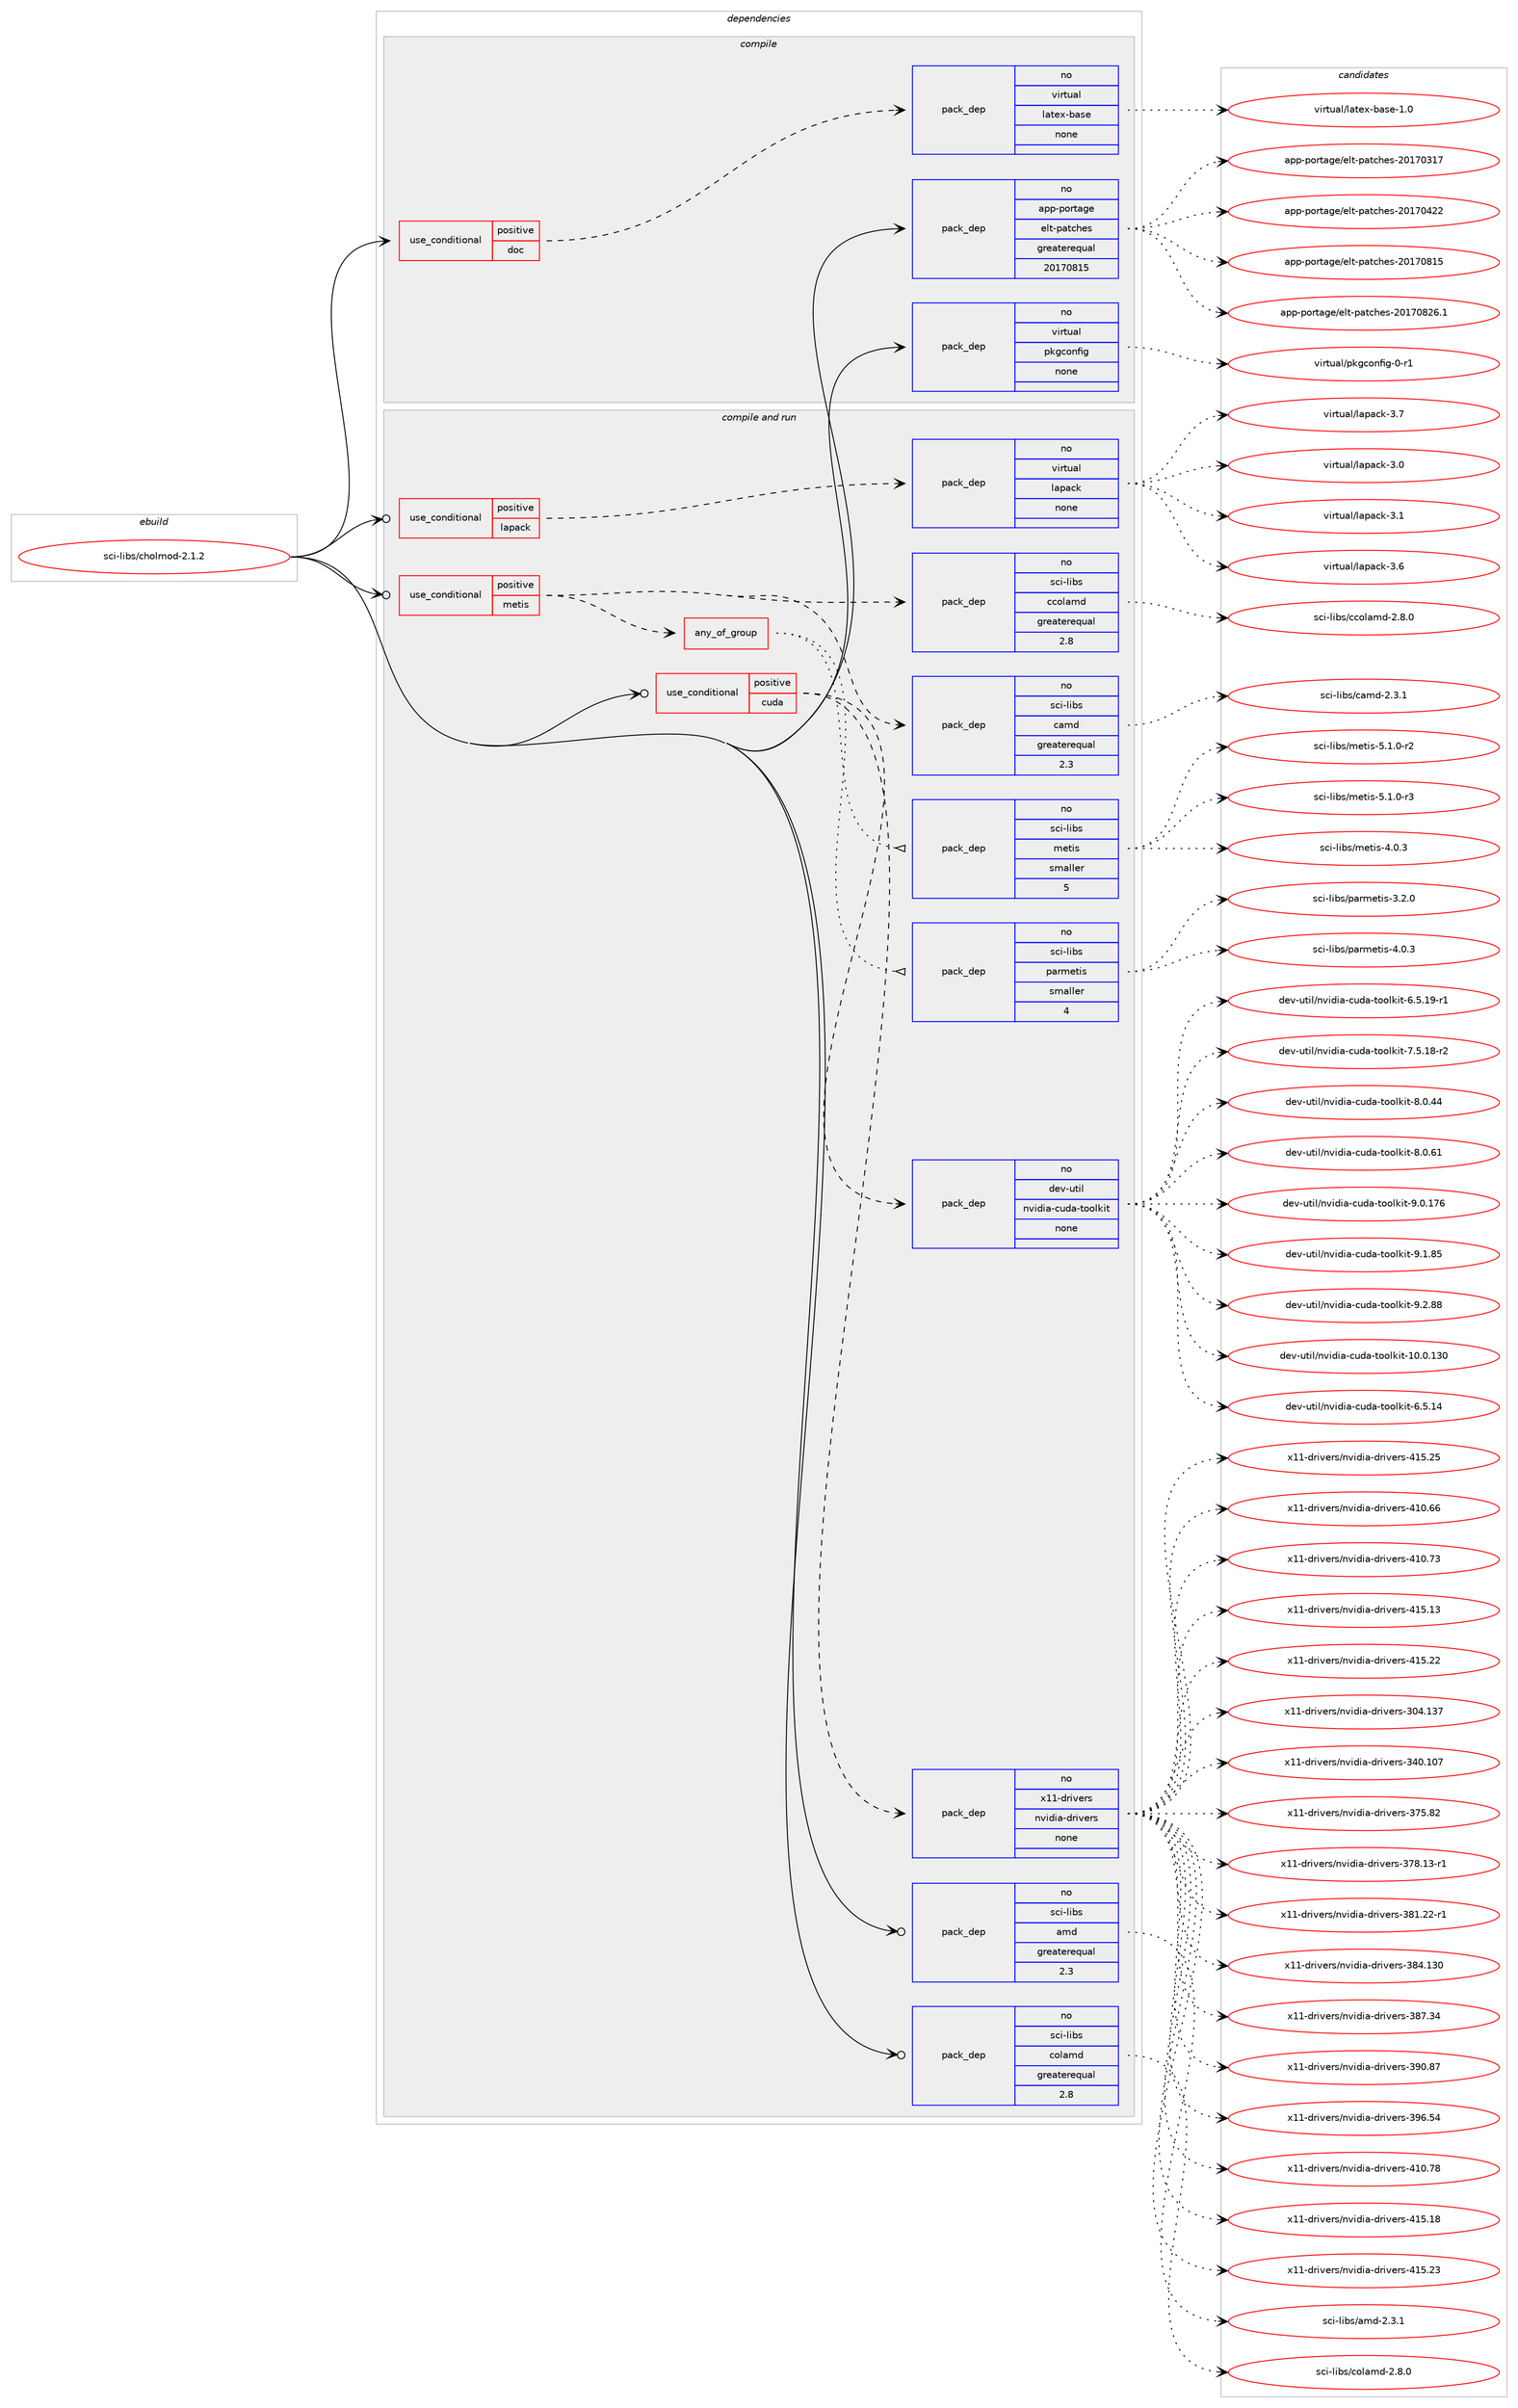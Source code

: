 digraph prolog {

# *************
# Graph options
# *************

newrank=true;
concentrate=true;
compound=true;
graph [rankdir=LR,fontname=Helvetica,fontsize=10,ranksep=1.5];#, ranksep=2.5, nodesep=0.2];
edge  [arrowhead=vee];
node  [fontname=Helvetica,fontsize=10];

# **********
# The ebuild
# **********

subgraph cluster_leftcol {
color=gray;
rank=same;
label=<<i>ebuild</i>>;
id [label="sci-libs/cholmod-2.1.2", color=red, width=4, href="../sci-libs/cholmod-2.1.2.svg"];
}

# ****************
# The dependencies
# ****************

subgraph cluster_midcol {
color=gray;
label=<<i>dependencies</i>>;
subgraph cluster_compile {
fillcolor="#eeeeee";
style=filled;
label=<<i>compile</i>>;
subgraph cond1338 {
dependency6641 [label=<<TABLE BORDER="0" CELLBORDER="1" CELLSPACING="0" CELLPADDING="4"><TR><TD ROWSPAN="3" CELLPADDING="10">use_conditional</TD></TR><TR><TD>positive</TD></TR><TR><TD>doc</TD></TR></TABLE>>, shape=none, color=red];
subgraph pack5139 {
dependency6642 [label=<<TABLE BORDER="0" CELLBORDER="1" CELLSPACING="0" CELLPADDING="4" WIDTH="220"><TR><TD ROWSPAN="6" CELLPADDING="30">pack_dep</TD></TR><TR><TD WIDTH="110">no</TD></TR><TR><TD>virtual</TD></TR><TR><TD>latex-base</TD></TR><TR><TD>none</TD></TR><TR><TD></TD></TR></TABLE>>, shape=none, color=blue];
}
dependency6641:e -> dependency6642:w [weight=20,style="dashed",arrowhead="vee"];
}
id:e -> dependency6641:w [weight=20,style="solid",arrowhead="vee"];
subgraph pack5140 {
dependency6643 [label=<<TABLE BORDER="0" CELLBORDER="1" CELLSPACING="0" CELLPADDING="4" WIDTH="220"><TR><TD ROWSPAN="6" CELLPADDING="30">pack_dep</TD></TR><TR><TD WIDTH="110">no</TD></TR><TR><TD>app-portage</TD></TR><TR><TD>elt-patches</TD></TR><TR><TD>greaterequal</TD></TR><TR><TD>20170815</TD></TR></TABLE>>, shape=none, color=blue];
}
id:e -> dependency6643:w [weight=20,style="solid",arrowhead="vee"];
subgraph pack5141 {
dependency6644 [label=<<TABLE BORDER="0" CELLBORDER="1" CELLSPACING="0" CELLPADDING="4" WIDTH="220"><TR><TD ROWSPAN="6" CELLPADDING="30">pack_dep</TD></TR><TR><TD WIDTH="110">no</TD></TR><TR><TD>virtual</TD></TR><TR><TD>pkgconfig</TD></TR><TR><TD>none</TD></TR><TR><TD></TD></TR></TABLE>>, shape=none, color=blue];
}
id:e -> dependency6644:w [weight=20,style="solid",arrowhead="vee"];
}
subgraph cluster_compileandrun {
fillcolor="#eeeeee";
style=filled;
label=<<i>compile and run</i>>;
subgraph cond1339 {
dependency6645 [label=<<TABLE BORDER="0" CELLBORDER="1" CELLSPACING="0" CELLPADDING="4"><TR><TD ROWSPAN="3" CELLPADDING="10">use_conditional</TD></TR><TR><TD>positive</TD></TR><TR><TD>cuda</TD></TR></TABLE>>, shape=none, color=red];
subgraph pack5142 {
dependency6646 [label=<<TABLE BORDER="0" CELLBORDER="1" CELLSPACING="0" CELLPADDING="4" WIDTH="220"><TR><TD ROWSPAN="6" CELLPADDING="30">pack_dep</TD></TR><TR><TD WIDTH="110">no</TD></TR><TR><TD>x11-drivers</TD></TR><TR><TD>nvidia-drivers</TD></TR><TR><TD>none</TD></TR><TR><TD></TD></TR></TABLE>>, shape=none, color=blue];
}
dependency6645:e -> dependency6646:w [weight=20,style="dashed",arrowhead="vee"];
subgraph pack5143 {
dependency6647 [label=<<TABLE BORDER="0" CELLBORDER="1" CELLSPACING="0" CELLPADDING="4" WIDTH="220"><TR><TD ROWSPAN="6" CELLPADDING="30">pack_dep</TD></TR><TR><TD WIDTH="110">no</TD></TR><TR><TD>dev-util</TD></TR><TR><TD>nvidia-cuda-toolkit</TD></TR><TR><TD>none</TD></TR><TR><TD></TD></TR></TABLE>>, shape=none, color=blue];
}
dependency6645:e -> dependency6647:w [weight=20,style="dashed",arrowhead="vee"];
}
id:e -> dependency6645:w [weight=20,style="solid",arrowhead="odotvee"];
subgraph cond1340 {
dependency6648 [label=<<TABLE BORDER="0" CELLBORDER="1" CELLSPACING="0" CELLPADDING="4"><TR><TD ROWSPAN="3" CELLPADDING="10">use_conditional</TD></TR><TR><TD>positive</TD></TR><TR><TD>lapack</TD></TR></TABLE>>, shape=none, color=red];
subgraph pack5144 {
dependency6649 [label=<<TABLE BORDER="0" CELLBORDER="1" CELLSPACING="0" CELLPADDING="4" WIDTH="220"><TR><TD ROWSPAN="6" CELLPADDING="30">pack_dep</TD></TR><TR><TD WIDTH="110">no</TD></TR><TR><TD>virtual</TD></TR><TR><TD>lapack</TD></TR><TR><TD>none</TD></TR><TR><TD></TD></TR></TABLE>>, shape=none, color=blue];
}
dependency6648:e -> dependency6649:w [weight=20,style="dashed",arrowhead="vee"];
}
id:e -> dependency6648:w [weight=20,style="solid",arrowhead="odotvee"];
subgraph cond1341 {
dependency6650 [label=<<TABLE BORDER="0" CELLBORDER="1" CELLSPACING="0" CELLPADDING="4"><TR><TD ROWSPAN="3" CELLPADDING="10">use_conditional</TD></TR><TR><TD>positive</TD></TR><TR><TD>metis</TD></TR></TABLE>>, shape=none, color=red];
subgraph pack5145 {
dependency6651 [label=<<TABLE BORDER="0" CELLBORDER="1" CELLSPACING="0" CELLPADDING="4" WIDTH="220"><TR><TD ROWSPAN="6" CELLPADDING="30">pack_dep</TD></TR><TR><TD WIDTH="110">no</TD></TR><TR><TD>sci-libs</TD></TR><TR><TD>camd</TD></TR><TR><TD>greaterequal</TD></TR><TR><TD>2.3</TD></TR></TABLE>>, shape=none, color=blue];
}
dependency6650:e -> dependency6651:w [weight=20,style="dashed",arrowhead="vee"];
subgraph pack5146 {
dependency6652 [label=<<TABLE BORDER="0" CELLBORDER="1" CELLSPACING="0" CELLPADDING="4" WIDTH="220"><TR><TD ROWSPAN="6" CELLPADDING="30">pack_dep</TD></TR><TR><TD WIDTH="110">no</TD></TR><TR><TD>sci-libs</TD></TR><TR><TD>ccolamd</TD></TR><TR><TD>greaterequal</TD></TR><TR><TD>2.8</TD></TR></TABLE>>, shape=none, color=blue];
}
dependency6650:e -> dependency6652:w [weight=20,style="dashed",arrowhead="vee"];
subgraph any158 {
dependency6653 [label=<<TABLE BORDER="0" CELLBORDER="1" CELLSPACING="0" CELLPADDING="4"><TR><TD CELLPADDING="10">any_of_group</TD></TR></TABLE>>, shape=none, color=red];subgraph pack5147 {
dependency6654 [label=<<TABLE BORDER="0" CELLBORDER="1" CELLSPACING="0" CELLPADDING="4" WIDTH="220"><TR><TD ROWSPAN="6" CELLPADDING="30">pack_dep</TD></TR><TR><TD WIDTH="110">no</TD></TR><TR><TD>sci-libs</TD></TR><TR><TD>metis</TD></TR><TR><TD>smaller</TD></TR><TR><TD>5</TD></TR></TABLE>>, shape=none, color=blue];
}
dependency6653:e -> dependency6654:w [weight=20,style="dotted",arrowhead="oinv"];
subgraph pack5148 {
dependency6655 [label=<<TABLE BORDER="0" CELLBORDER="1" CELLSPACING="0" CELLPADDING="4" WIDTH="220"><TR><TD ROWSPAN="6" CELLPADDING="30">pack_dep</TD></TR><TR><TD WIDTH="110">no</TD></TR><TR><TD>sci-libs</TD></TR><TR><TD>parmetis</TD></TR><TR><TD>smaller</TD></TR><TR><TD>4</TD></TR></TABLE>>, shape=none, color=blue];
}
dependency6653:e -> dependency6655:w [weight=20,style="dotted",arrowhead="oinv"];
}
dependency6650:e -> dependency6653:w [weight=20,style="dashed",arrowhead="vee"];
}
id:e -> dependency6650:w [weight=20,style="solid",arrowhead="odotvee"];
subgraph pack5149 {
dependency6656 [label=<<TABLE BORDER="0" CELLBORDER="1" CELLSPACING="0" CELLPADDING="4" WIDTH="220"><TR><TD ROWSPAN="6" CELLPADDING="30">pack_dep</TD></TR><TR><TD WIDTH="110">no</TD></TR><TR><TD>sci-libs</TD></TR><TR><TD>amd</TD></TR><TR><TD>greaterequal</TD></TR><TR><TD>2.3</TD></TR></TABLE>>, shape=none, color=blue];
}
id:e -> dependency6656:w [weight=20,style="solid",arrowhead="odotvee"];
subgraph pack5150 {
dependency6657 [label=<<TABLE BORDER="0" CELLBORDER="1" CELLSPACING="0" CELLPADDING="4" WIDTH="220"><TR><TD ROWSPAN="6" CELLPADDING="30">pack_dep</TD></TR><TR><TD WIDTH="110">no</TD></TR><TR><TD>sci-libs</TD></TR><TR><TD>colamd</TD></TR><TR><TD>greaterequal</TD></TR><TR><TD>2.8</TD></TR></TABLE>>, shape=none, color=blue];
}
id:e -> dependency6657:w [weight=20,style="solid",arrowhead="odotvee"];
}
subgraph cluster_run {
fillcolor="#eeeeee";
style=filled;
label=<<i>run</i>>;
}
}

# **************
# The candidates
# **************

subgraph cluster_choices {
rank=same;
color=gray;
label=<<i>candidates</i>>;

subgraph choice5139 {
color=black;
nodesep=1;
choice11810511411611797108471089711610112045989711510145494648 [label="virtual/latex-base-1.0", color=red, width=4,href="../virtual/latex-base-1.0.svg"];
dependency6642:e -> choice11810511411611797108471089711610112045989711510145494648:w [style=dotted,weight="100"];
}
subgraph choice5140 {
color=black;
nodesep=1;
choice97112112451121111141169710310147101108116451129711699104101115455048495548514955 [label="app-portage/elt-patches-20170317", color=red, width=4,href="../app-portage/elt-patches-20170317.svg"];
choice97112112451121111141169710310147101108116451129711699104101115455048495548525050 [label="app-portage/elt-patches-20170422", color=red, width=4,href="../app-portage/elt-patches-20170422.svg"];
choice97112112451121111141169710310147101108116451129711699104101115455048495548564953 [label="app-portage/elt-patches-20170815", color=red, width=4,href="../app-portage/elt-patches-20170815.svg"];
choice971121124511211111411697103101471011081164511297116991041011154550484955485650544649 [label="app-portage/elt-patches-20170826.1", color=red, width=4,href="../app-portage/elt-patches-20170826.1.svg"];
dependency6643:e -> choice97112112451121111141169710310147101108116451129711699104101115455048495548514955:w [style=dotted,weight="100"];
dependency6643:e -> choice97112112451121111141169710310147101108116451129711699104101115455048495548525050:w [style=dotted,weight="100"];
dependency6643:e -> choice97112112451121111141169710310147101108116451129711699104101115455048495548564953:w [style=dotted,weight="100"];
dependency6643:e -> choice971121124511211111411697103101471011081164511297116991041011154550484955485650544649:w [style=dotted,weight="100"];
}
subgraph choice5141 {
color=black;
nodesep=1;
choice11810511411611797108471121071039911111010210510345484511449 [label="virtual/pkgconfig-0-r1", color=red, width=4,href="../virtual/pkgconfig-0-r1.svg"];
dependency6644:e -> choice11810511411611797108471121071039911111010210510345484511449:w [style=dotted,weight="100"];
}
subgraph choice5142 {
color=black;
nodesep=1;
choice12049494510011410511810111411547110118105100105974510011410511810111411545524948465454 [label="x11-drivers/nvidia-drivers-410.66", color=red, width=4,href="../x11-drivers/nvidia-drivers-410.66.svg"];
choice12049494510011410511810111411547110118105100105974510011410511810111411545524948465551 [label="x11-drivers/nvidia-drivers-410.73", color=red, width=4,href="../x11-drivers/nvidia-drivers-410.73.svg"];
choice12049494510011410511810111411547110118105100105974510011410511810111411545524953464951 [label="x11-drivers/nvidia-drivers-415.13", color=red, width=4,href="../x11-drivers/nvidia-drivers-415.13.svg"];
choice12049494510011410511810111411547110118105100105974510011410511810111411545524953465050 [label="x11-drivers/nvidia-drivers-415.22", color=red, width=4,href="../x11-drivers/nvidia-drivers-415.22.svg"];
choice1204949451001141051181011141154711011810510010597451001141051181011141154551485246495155 [label="x11-drivers/nvidia-drivers-304.137", color=red, width=4,href="../x11-drivers/nvidia-drivers-304.137.svg"];
choice1204949451001141051181011141154711011810510010597451001141051181011141154551524846494855 [label="x11-drivers/nvidia-drivers-340.107", color=red, width=4,href="../x11-drivers/nvidia-drivers-340.107.svg"];
choice12049494510011410511810111411547110118105100105974510011410511810111411545515553465650 [label="x11-drivers/nvidia-drivers-375.82", color=red, width=4,href="../x11-drivers/nvidia-drivers-375.82.svg"];
choice120494945100114105118101114115471101181051001059745100114105118101114115455155564649514511449 [label="x11-drivers/nvidia-drivers-378.13-r1", color=red, width=4,href="../x11-drivers/nvidia-drivers-378.13-r1.svg"];
choice120494945100114105118101114115471101181051001059745100114105118101114115455156494650504511449 [label="x11-drivers/nvidia-drivers-381.22-r1", color=red, width=4,href="../x11-drivers/nvidia-drivers-381.22-r1.svg"];
choice1204949451001141051181011141154711011810510010597451001141051181011141154551565246495148 [label="x11-drivers/nvidia-drivers-384.130", color=red, width=4,href="../x11-drivers/nvidia-drivers-384.130.svg"];
choice12049494510011410511810111411547110118105100105974510011410511810111411545515655465152 [label="x11-drivers/nvidia-drivers-387.34", color=red, width=4,href="../x11-drivers/nvidia-drivers-387.34.svg"];
choice12049494510011410511810111411547110118105100105974510011410511810111411545515748465655 [label="x11-drivers/nvidia-drivers-390.87", color=red, width=4,href="../x11-drivers/nvidia-drivers-390.87.svg"];
choice12049494510011410511810111411547110118105100105974510011410511810111411545515754465352 [label="x11-drivers/nvidia-drivers-396.54", color=red, width=4,href="../x11-drivers/nvidia-drivers-396.54.svg"];
choice12049494510011410511810111411547110118105100105974510011410511810111411545524948465556 [label="x11-drivers/nvidia-drivers-410.78", color=red, width=4,href="../x11-drivers/nvidia-drivers-410.78.svg"];
choice12049494510011410511810111411547110118105100105974510011410511810111411545524953464956 [label="x11-drivers/nvidia-drivers-415.18", color=red, width=4,href="../x11-drivers/nvidia-drivers-415.18.svg"];
choice12049494510011410511810111411547110118105100105974510011410511810111411545524953465051 [label="x11-drivers/nvidia-drivers-415.23", color=red, width=4,href="../x11-drivers/nvidia-drivers-415.23.svg"];
choice12049494510011410511810111411547110118105100105974510011410511810111411545524953465053 [label="x11-drivers/nvidia-drivers-415.25", color=red, width=4,href="../x11-drivers/nvidia-drivers-415.25.svg"];
dependency6646:e -> choice12049494510011410511810111411547110118105100105974510011410511810111411545524948465454:w [style=dotted,weight="100"];
dependency6646:e -> choice12049494510011410511810111411547110118105100105974510011410511810111411545524948465551:w [style=dotted,weight="100"];
dependency6646:e -> choice12049494510011410511810111411547110118105100105974510011410511810111411545524953464951:w [style=dotted,weight="100"];
dependency6646:e -> choice12049494510011410511810111411547110118105100105974510011410511810111411545524953465050:w [style=dotted,weight="100"];
dependency6646:e -> choice1204949451001141051181011141154711011810510010597451001141051181011141154551485246495155:w [style=dotted,weight="100"];
dependency6646:e -> choice1204949451001141051181011141154711011810510010597451001141051181011141154551524846494855:w [style=dotted,weight="100"];
dependency6646:e -> choice12049494510011410511810111411547110118105100105974510011410511810111411545515553465650:w [style=dotted,weight="100"];
dependency6646:e -> choice120494945100114105118101114115471101181051001059745100114105118101114115455155564649514511449:w [style=dotted,weight="100"];
dependency6646:e -> choice120494945100114105118101114115471101181051001059745100114105118101114115455156494650504511449:w [style=dotted,weight="100"];
dependency6646:e -> choice1204949451001141051181011141154711011810510010597451001141051181011141154551565246495148:w [style=dotted,weight="100"];
dependency6646:e -> choice12049494510011410511810111411547110118105100105974510011410511810111411545515655465152:w [style=dotted,weight="100"];
dependency6646:e -> choice12049494510011410511810111411547110118105100105974510011410511810111411545515748465655:w [style=dotted,weight="100"];
dependency6646:e -> choice12049494510011410511810111411547110118105100105974510011410511810111411545515754465352:w [style=dotted,weight="100"];
dependency6646:e -> choice12049494510011410511810111411547110118105100105974510011410511810111411545524948465556:w [style=dotted,weight="100"];
dependency6646:e -> choice12049494510011410511810111411547110118105100105974510011410511810111411545524953464956:w [style=dotted,weight="100"];
dependency6646:e -> choice12049494510011410511810111411547110118105100105974510011410511810111411545524953465051:w [style=dotted,weight="100"];
dependency6646:e -> choice12049494510011410511810111411547110118105100105974510011410511810111411545524953465053:w [style=dotted,weight="100"];
}
subgraph choice5143 {
color=black;
nodesep=1;
choice10010111845117116105108471101181051001059745991171009745116111111108107105116454948464846495148 [label="dev-util/nvidia-cuda-toolkit-10.0.130", color=red, width=4,href="../dev-util/nvidia-cuda-toolkit-10.0.130.svg"];
choice1001011184511711610510847110118105100105974599117100974511611111110810710511645544653464952 [label="dev-util/nvidia-cuda-toolkit-6.5.14", color=red, width=4,href="../dev-util/nvidia-cuda-toolkit-6.5.14.svg"];
choice10010111845117116105108471101181051001059745991171009745116111111108107105116455446534649574511449 [label="dev-util/nvidia-cuda-toolkit-6.5.19-r1", color=red, width=4,href="../dev-util/nvidia-cuda-toolkit-6.5.19-r1.svg"];
choice10010111845117116105108471101181051001059745991171009745116111111108107105116455546534649564511450 [label="dev-util/nvidia-cuda-toolkit-7.5.18-r2", color=red, width=4,href="../dev-util/nvidia-cuda-toolkit-7.5.18-r2.svg"];
choice1001011184511711610510847110118105100105974599117100974511611111110810710511645564648465252 [label="dev-util/nvidia-cuda-toolkit-8.0.44", color=red, width=4,href="../dev-util/nvidia-cuda-toolkit-8.0.44.svg"];
choice1001011184511711610510847110118105100105974599117100974511611111110810710511645564648465449 [label="dev-util/nvidia-cuda-toolkit-8.0.61", color=red, width=4,href="../dev-util/nvidia-cuda-toolkit-8.0.61.svg"];
choice100101118451171161051084711011810510010597459911710097451161111111081071051164557464846495554 [label="dev-util/nvidia-cuda-toolkit-9.0.176", color=red, width=4,href="../dev-util/nvidia-cuda-toolkit-9.0.176.svg"];
choice1001011184511711610510847110118105100105974599117100974511611111110810710511645574649465653 [label="dev-util/nvidia-cuda-toolkit-9.1.85", color=red, width=4,href="../dev-util/nvidia-cuda-toolkit-9.1.85.svg"];
choice1001011184511711610510847110118105100105974599117100974511611111110810710511645574650465656 [label="dev-util/nvidia-cuda-toolkit-9.2.88", color=red, width=4,href="../dev-util/nvidia-cuda-toolkit-9.2.88.svg"];
dependency6647:e -> choice10010111845117116105108471101181051001059745991171009745116111111108107105116454948464846495148:w [style=dotted,weight="100"];
dependency6647:e -> choice1001011184511711610510847110118105100105974599117100974511611111110810710511645544653464952:w [style=dotted,weight="100"];
dependency6647:e -> choice10010111845117116105108471101181051001059745991171009745116111111108107105116455446534649574511449:w [style=dotted,weight="100"];
dependency6647:e -> choice10010111845117116105108471101181051001059745991171009745116111111108107105116455546534649564511450:w [style=dotted,weight="100"];
dependency6647:e -> choice1001011184511711610510847110118105100105974599117100974511611111110810710511645564648465252:w [style=dotted,weight="100"];
dependency6647:e -> choice1001011184511711610510847110118105100105974599117100974511611111110810710511645564648465449:w [style=dotted,weight="100"];
dependency6647:e -> choice100101118451171161051084711011810510010597459911710097451161111111081071051164557464846495554:w [style=dotted,weight="100"];
dependency6647:e -> choice1001011184511711610510847110118105100105974599117100974511611111110810710511645574649465653:w [style=dotted,weight="100"];
dependency6647:e -> choice1001011184511711610510847110118105100105974599117100974511611111110810710511645574650465656:w [style=dotted,weight="100"];
}
subgraph choice5144 {
color=black;
nodesep=1;
choice118105114116117971084710897112979910745514648 [label="virtual/lapack-3.0", color=red, width=4,href="../virtual/lapack-3.0.svg"];
choice118105114116117971084710897112979910745514649 [label="virtual/lapack-3.1", color=red, width=4,href="../virtual/lapack-3.1.svg"];
choice118105114116117971084710897112979910745514654 [label="virtual/lapack-3.6", color=red, width=4,href="../virtual/lapack-3.6.svg"];
choice118105114116117971084710897112979910745514655 [label="virtual/lapack-3.7", color=red, width=4,href="../virtual/lapack-3.7.svg"];
dependency6649:e -> choice118105114116117971084710897112979910745514648:w [style=dotted,weight="100"];
dependency6649:e -> choice118105114116117971084710897112979910745514649:w [style=dotted,weight="100"];
dependency6649:e -> choice118105114116117971084710897112979910745514654:w [style=dotted,weight="100"];
dependency6649:e -> choice118105114116117971084710897112979910745514655:w [style=dotted,weight="100"];
}
subgraph choice5145 {
color=black;
nodesep=1;
choice115991054510810598115479997109100455046514649 [label="sci-libs/camd-2.3.1", color=red, width=4,href="../sci-libs/camd-2.3.1.svg"];
dependency6651:e -> choice115991054510810598115479997109100455046514649:w [style=dotted,weight="100"];
}
subgraph choice5146 {
color=black;
nodesep=1;
choice11599105451081059811547999911110897109100455046564648 [label="sci-libs/ccolamd-2.8.0", color=red, width=4,href="../sci-libs/ccolamd-2.8.0.svg"];
dependency6652:e -> choice11599105451081059811547999911110897109100455046564648:w [style=dotted,weight="100"];
}
subgraph choice5147 {
color=black;
nodesep=1;
choice11599105451081059811547109101116105115455246484651 [label="sci-libs/metis-4.0.3", color=red, width=4,href="../sci-libs/metis-4.0.3.svg"];
choice115991054510810598115471091011161051154553464946484511450 [label="sci-libs/metis-5.1.0-r2", color=red, width=4,href="../sci-libs/metis-5.1.0-r2.svg"];
choice115991054510810598115471091011161051154553464946484511451 [label="sci-libs/metis-5.1.0-r3", color=red, width=4,href="../sci-libs/metis-5.1.0-r3.svg"];
dependency6654:e -> choice11599105451081059811547109101116105115455246484651:w [style=dotted,weight="100"];
dependency6654:e -> choice115991054510810598115471091011161051154553464946484511450:w [style=dotted,weight="100"];
dependency6654:e -> choice115991054510810598115471091011161051154553464946484511451:w [style=dotted,weight="100"];
}
subgraph choice5148 {
color=black;
nodesep=1;
choice1159910545108105981154711297114109101116105115455146504648 [label="sci-libs/parmetis-3.2.0", color=red, width=4,href="../sci-libs/parmetis-3.2.0.svg"];
choice1159910545108105981154711297114109101116105115455246484651 [label="sci-libs/parmetis-4.0.3", color=red, width=4,href="../sci-libs/parmetis-4.0.3.svg"];
dependency6655:e -> choice1159910545108105981154711297114109101116105115455146504648:w [style=dotted,weight="100"];
dependency6655:e -> choice1159910545108105981154711297114109101116105115455246484651:w [style=dotted,weight="100"];
}
subgraph choice5149 {
color=black;
nodesep=1;
choice1159910545108105981154797109100455046514649 [label="sci-libs/amd-2.3.1", color=red, width=4,href="../sci-libs/amd-2.3.1.svg"];
dependency6656:e -> choice1159910545108105981154797109100455046514649:w [style=dotted,weight="100"];
}
subgraph choice5150 {
color=black;
nodesep=1;
choice115991054510810598115479911110897109100455046564648 [label="sci-libs/colamd-2.8.0", color=red, width=4,href="../sci-libs/colamd-2.8.0.svg"];
dependency6657:e -> choice115991054510810598115479911110897109100455046564648:w [style=dotted,weight="100"];
}
}

}
